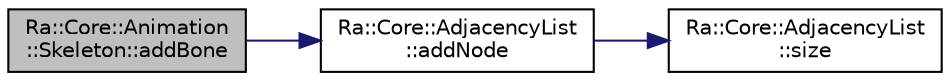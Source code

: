 digraph "Ra::Core::Animation::Skeleton::addBone"
{
 // INTERACTIVE_SVG=YES
 // LATEX_PDF_SIZE
  edge [fontname="Helvetica",fontsize="10",labelfontname="Helvetica",labelfontsize="10"];
  node [fontname="Helvetica",fontsize="10",shape=record];
  rankdir="LR";
  Node1 [label="Ra::Core::Animation\l::Skeleton::addBone",height=0.2,width=0.4,color="black", fillcolor="grey75", style="filled", fontcolor="black",tooltip=" "];
  Node1 -> Node2 [color="midnightblue",fontsize="10",style="solid",fontname="Helvetica"];
  Node2 [label="Ra::Core::AdjacencyList\l::addNode",height=0.2,width=0.4,color="black", fillcolor="white", style="filled",URL="$classRa_1_1Core_1_1AdjacencyList.html#ae842bd4174073b36bbe9b63b5a86b4b3",tooltip="Return the index of the added leaf."];
  Node2 -> Node3 [color="midnightblue",fontsize="10",style="solid",fontname="Helvetica"];
  Node3 [label="Ra::Core::AdjacencyList\l::size",height=0.2,width=0.4,color="black", fillcolor="white", style="filled",URL="$classRa_1_1Core_1_1AdjacencyList.html#a48b78362d882a41b32f0df6aa1d42855",tooltip="Return the number of nodes in the graph."];
}
